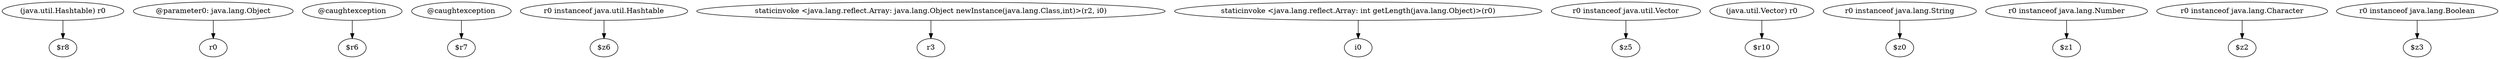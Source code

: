 digraph g {
0[label="(java.util.Hashtable) r0"]
1[label="$r8"]
0->1[label=""]
2[label="@parameter0: java.lang.Object"]
3[label="r0"]
2->3[label=""]
4[label="@caughtexception"]
5[label="$r6"]
4->5[label=""]
6[label="@caughtexception"]
7[label="$r7"]
6->7[label=""]
8[label="r0 instanceof java.util.Hashtable"]
9[label="$z6"]
8->9[label=""]
10[label="staticinvoke <java.lang.reflect.Array: java.lang.Object newInstance(java.lang.Class,int)>(r2, i0)"]
11[label="r3"]
10->11[label=""]
12[label="staticinvoke <java.lang.reflect.Array: int getLength(java.lang.Object)>(r0)"]
13[label="i0"]
12->13[label=""]
14[label="r0 instanceof java.util.Vector"]
15[label="$z5"]
14->15[label=""]
16[label="(java.util.Vector) r0"]
17[label="$r10"]
16->17[label=""]
18[label="r0 instanceof java.lang.String"]
19[label="$z0"]
18->19[label=""]
20[label="r0 instanceof java.lang.Number"]
21[label="$z1"]
20->21[label=""]
22[label="r0 instanceof java.lang.Character"]
23[label="$z2"]
22->23[label=""]
24[label="r0 instanceof java.lang.Boolean"]
25[label="$z3"]
24->25[label=""]
}
